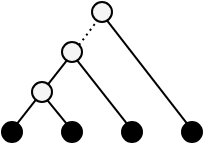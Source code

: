<mxfile version="13.9.8" type="github">
  <diagram id="vJp_-WfZZ8hn2X-BKur6" name="Page-1">
    <mxGraphModel dx="229" dy="123" grid="1" gridSize="10" guides="1" tooltips="1" connect="1" arrows="1" fold="1" page="1" pageScale="1" pageWidth="850" pageHeight="1100" math="0" shadow="0">
      <root>
        <mxCell id="0" />
        <mxCell id="1" parent="0" />
        <mxCell id="AVwbVJhN9KySrntE5dTE-2" value="" style="ellipse;whiteSpace=wrap;html=1;aspect=fixed;fontColor=#333333;fillColor=#000000;" vertex="1" parent="1">
          <mxGeometry x="590" y="350" width="10" height="10" as="geometry" />
        </mxCell>
        <mxCell id="AVwbVJhN9KySrntE5dTE-5" value="" style="ellipse;whiteSpace=wrap;html=1;aspect=fixed;fontColor=#333333;fillColor=#000000;" vertex="1" parent="1">
          <mxGeometry x="560" y="350" width="10" height="10" as="geometry" />
        </mxCell>
        <mxCell id="AVwbVJhN9KySrntE5dTE-6" value="" style="endArrow=none;html=1;exitX=0;exitY=0;exitDx=0;exitDy=0;entryX=1;entryY=1;entryDx=0;entryDy=0;" edge="1" parent="1" source="AVwbVJhN9KySrntE5dTE-4" target="AVwbVJhN9KySrntE5dTE-2">
          <mxGeometry width="50" height="50" relative="1" as="geometry">
            <mxPoint x="415" y="330" as="sourcePoint" />
            <mxPoint x="415" y="298" as="targetPoint" />
          </mxGeometry>
        </mxCell>
        <mxCell id="AVwbVJhN9KySrntE5dTE-7" value="" style="endArrow=none;html=1;exitX=1;exitY=0;exitDx=0;exitDy=0;entryX=0;entryY=1;entryDx=0;entryDy=0;" edge="1" parent="1" source="AVwbVJhN9KySrntE5dTE-4" target="AVwbVJhN9KySrntE5dTE-3">
          <mxGeometry width="50" height="50" relative="1" as="geometry">
            <mxPoint x="521.464" y="328.536" as="sourcePoint" />
            <mxPoint x="508.536" y="308.536" as="targetPoint" />
          </mxGeometry>
        </mxCell>
        <mxCell id="AVwbVJhN9KySrntE5dTE-8" value="" style="endArrow=none;html=1;exitX=0;exitY=0;exitDx=0;exitDy=0;entryX=1;entryY=1;entryDx=0;entryDy=0;" edge="1" parent="1" source="AVwbVJhN9KySrntE5dTE-1" target="AVwbVJhN9KySrntE5dTE-5">
          <mxGeometry width="50" height="50" relative="1" as="geometry">
            <mxPoint x="531.464" y="338.536" as="sourcePoint" />
            <mxPoint x="508.536" y="361.464" as="targetPoint" />
          </mxGeometry>
        </mxCell>
        <mxCell id="AVwbVJhN9KySrntE5dTE-1" value="" style="ellipse;whiteSpace=wrap;html=1;aspect=fixed;fillColor=#f5f5f5;fontColor=#333333;" vertex="1" parent="1">
          <mxGeometry x="545" y="330" width="10" height="10" as="geometry" />
        </mxCell>
        <mxCell id="AVwbVJhN9KySrntE5dTE-4" value="" style="ellipse;whiteSpace=wrap;html=1;aspect=fixed;fontColor=#333333;fillColor=#F5F5F5;" vertex="1" parent="1">
          <mxGeometry x="560" y="310" width="10" height="10" as="geometry" />
        </mxCell>
        <mxCell id="AVwbVJhN9KySrntE5dTE-3" value="" style="ellipse;whiteSpace=wrap;html=1;aspect=fixed;fontColor=#333333;fillColor=#000000;" vertex="1" parent="1">
          <mxGeometry x="530" y="350" width="10" height="10" as="geometry" />
        </mxCell>
        <mxCell id="AVwbVJhN9KySrntE5dTE-22" value="" style="ellipse;whiteSpace=wrap;html=1;aspect=fixed;fontColor=#333333;fillColor=#000000;" vertex="1" parent="1">
          <mxGeometry x="620" y="350" width="10" height="10" as="geometry" />
        </mxCell>
        <mxCell id="AVwbVJhN9KySrntE5dTE-23" value="" style="endArrow=none;html=1;exitX=0;exitY=0;exitDx=0;exitDy=0;entryX=1;entryY=1;entryDx=0;entryDy=0;" edge="1" parent="1" source="AVwbVJhN9KySrntE5dTE-21" target="AVwbVJhN9KySrntE5dTE-22">
          <mxGeometry width="50" height="50" relative="1" as="geometry">
            <mxPoint x="571.464" y="321.464" as="sourcePoint" />
            <mxPoint x="608.536" y="368.536" as="targetPoint" />
          </mxGeometry>
        </mxCell>
        <mxCell id="AVwbVJhN9KySrntE5dTE-24" value="" style="endArrow=none;dashed=1;html=1;strokeWidth=1;exitX=1;exitY=0;exitDx=0;exitDy=0;entryX=1;entryY=0;entryDx=0;entryDy=0;dashPattern=1 2;" edge="1" parent="1" source="AVwbVJhN9KySrntE5dTE-4" target="AVwbVJhN9KySrntE5dTE-21">
          <mxGeometry width="50" height="50" relative="1" as="geometry">
            <mxPoint x="580" y="380" as="sourcePoint" />
            <mxPoint x="630" y="320" as="targetPoint" />
          </mxGeometry>
        </mxCell>
        <mxCell id="AVwbVJhN9KySrntE5dTE-21" value="" style="ellipse;whiteSpace=wrap;html=1;aspect=fixed;fontColor=#333333;fillColor=#F5F5F5;" vertex="1" parent="1">
          <mxGeometry x="575" y="290" width="10" height="10" as="geometry" />
        </mxCell>
      </root>
    </mxGraphModel>
  </diagram>
</mxfile>
